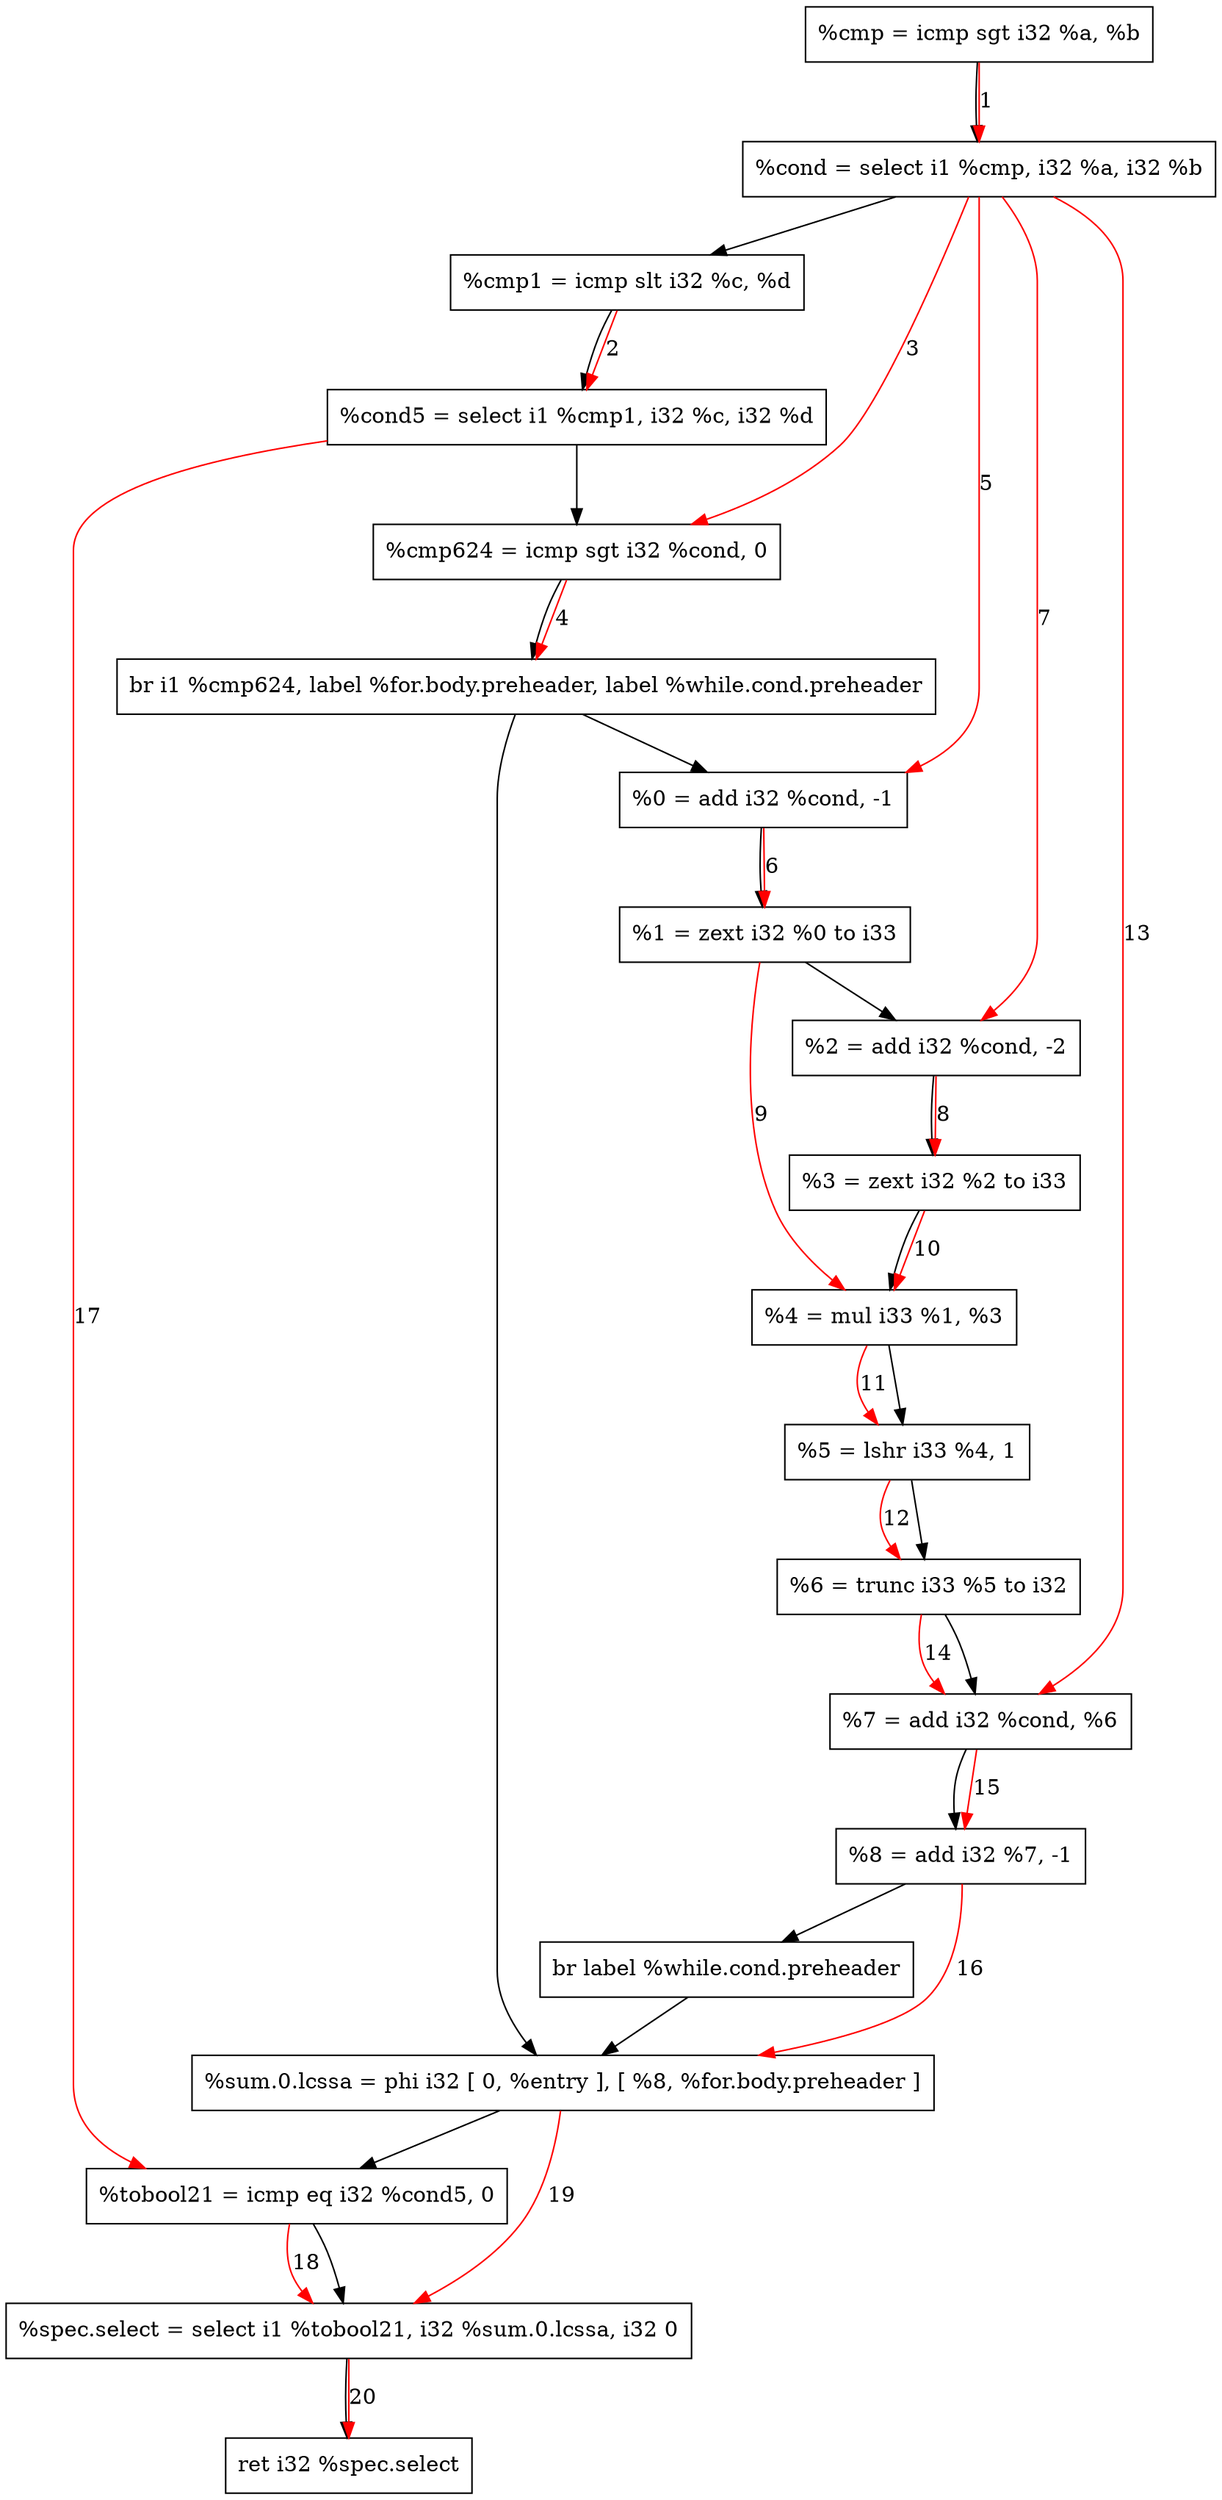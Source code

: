 digraph "CDFG for'func' function" {
	Node0x55667bf38820[shape=record, label="  %cmp = icmp sgt i32 %a, %b"]
	Node0x55667bec3c98[shape=record, label="  %cond = select i1 %cmp, i32 %a, i32 %b"]
	Node0x55667bf388d0[shape=record, label="  %cmp1 = icmp slt i32 %c, %d"]
	Node0x55667bec3db8[shape=record, label="  %cond5 = select i1 %cmp1, i32 %c, i32 %d"]
	Node0x55667bf38f90[shape=record, label="  %cmp624 = icmp sgt i32 %cond, 0"]
	Node0x55667becf228[shape=record, label="  br i1 %cmp624, label %for.body.preheader, label %while.cond.preheader"]
	Node0x55667bf39220[shape=record, label="  %0 = add i32 %cond, -1"]
	Node0x55667bf387a8[shape=record, label="  %1 = zext i32 %0 to i33"]
	Node0x55667bf396f0[shape=record, label="  %2 = add i32 %cond, -2"]
	Node0x55667bf39778[shape=record, label="  %3 = zext i32 %2 to i33"]
	Node0x55667bf397f0[shape=record, label="  %4 = mul i33 %1, %3"]
	Node0x55667bf398b0[shape=record, label="  %5 = lshr i33 %4, 1"]
	Node0x55667bf39908[shape=record, label="  %6 = trunc i33 %5 to i32"]
	Node0x55667bf39980[shape=record, label="  %7 = add i32 %cond, %6"]
	Node0x55667bf399f0[shape=record, label="  %8 = add i32 %7, -1"]
	Node0x55667bf39aa8[shape=record, label="  br label %while.cond.preheader"]
	Node0x55667bf39838[shape=record, label="  %sum.0.lcssa = phi i32 [ 0, %entry ], [ %8, %for.body.preheader ]"]
	Node0x55667bf39d10[shape=record, label="  %tobool21 = icmp eq i32 %cond5, 0"]
	Node0x55667becf468[shape=record, label="  %spec.select = select i1 %tobool21, i32 %sum.0.lcssa, i32 0"]
	Node0x55667bf39158[shape=record, label="  ret i32 %spec.select"]
	Node0x55667bf38820 -> Node0x55667bec3c98
	Node0x55667bec3c98 -> Node0x55667bf388d0
	Node0x55667bf388d0 -> Node0x55667bec3db8
	Node0x55667bec3db8 -> Node0x55667bf38f90
	Node0x55667bf38f90 -> Node0x55667becf228
	Node0x55667becf228 -> Node0x55667bf39220
	Node0x55667becf228 -> Node0x55667bf39838
	Node0x55667bf39220 -> Node0x55667bf387a8
	Node0x55667bf387a8 -> Node0x55667bf396f0
	Node0x55667bf396f0 -> Node0x55667bf39778
	Node0x55667bf39778 -> Node0x55667bf397f0
	Node0x55667bf397f0 -> Node0x55667bf398b0
	Node0x55667bf398b0 -> Node0x55667bf39908
	Node0x55667bf39908 -> Node0x55667bf39980
	Node0x55667bf39980 -> Node0x55667bf399f0
	Node0x55667bf399f0 -> Node0x55667bf39aa8
	Node0x55667bf39aa8 -> Node0x55667bf39838
	Node0x55667bf39838 -> Node0x55667bf39d10
	Node0x55667bf39d10 -> Node0x55667becf468
	Node0x55667becf468 -> Node0x55667bf39158
edge [color=red]
	Node0x55667bf38820 -> Node0x55667bec3c98[label="1"]
	Node0x55667bf388d0 -> Node0x55667bec3db8[label="2"]
	Node0x55667bec3c98 -> Node0x55667bf38f90[label="3"]
	Node0x55667bf38f90 -> Node0x55667becf228[label="4"]
	Node0x55667bec3c98 -> Node0x55667bf39220[label="5"]
	Node0x55667bf39220 -> Node0x55667bf387a8[label="6"]
	Node0x55667bec3c98 -> Node0x55667bf396f0[label="7"]
	Node0x55667bf396f0 -> Node0x55667bf39778[label="8"]
	Node0x55667bf387a8 -> Node0x55667bf397f0[label="9"]
	Node0x55667bf39778 -> Node0x55667bf397f0[label="10"]
	Node0x55667bf397f0 -> Node0x55667bf398b0[label="11"]
	Node0x55667bf398b0 -> Node0x55667bf39908[label="12"]
	Node0x55667bec3c98 -> Node0x55667bf39980[label="13"]
	Node0x55667bf39908 -> Node0x55667bf39980[label="14"]
	Node0x55667bf39980 -> Node0x55667bf399f0[label="15"]
	Node0x55667bf399f0 -> Node0x55667bf39838[label="16"]
	Node0x55667bec3db8 -> Node0x55667bf39d10[label="17"]
	Node0x55667bf39d10 -> Node0x55667becf468[label="18"]
	Node0x55667bf39838 -> Node0x55667becf468[label="19"]
	Node0x55667becf468 -> Node0x55667bf39158[label="20"]
}
